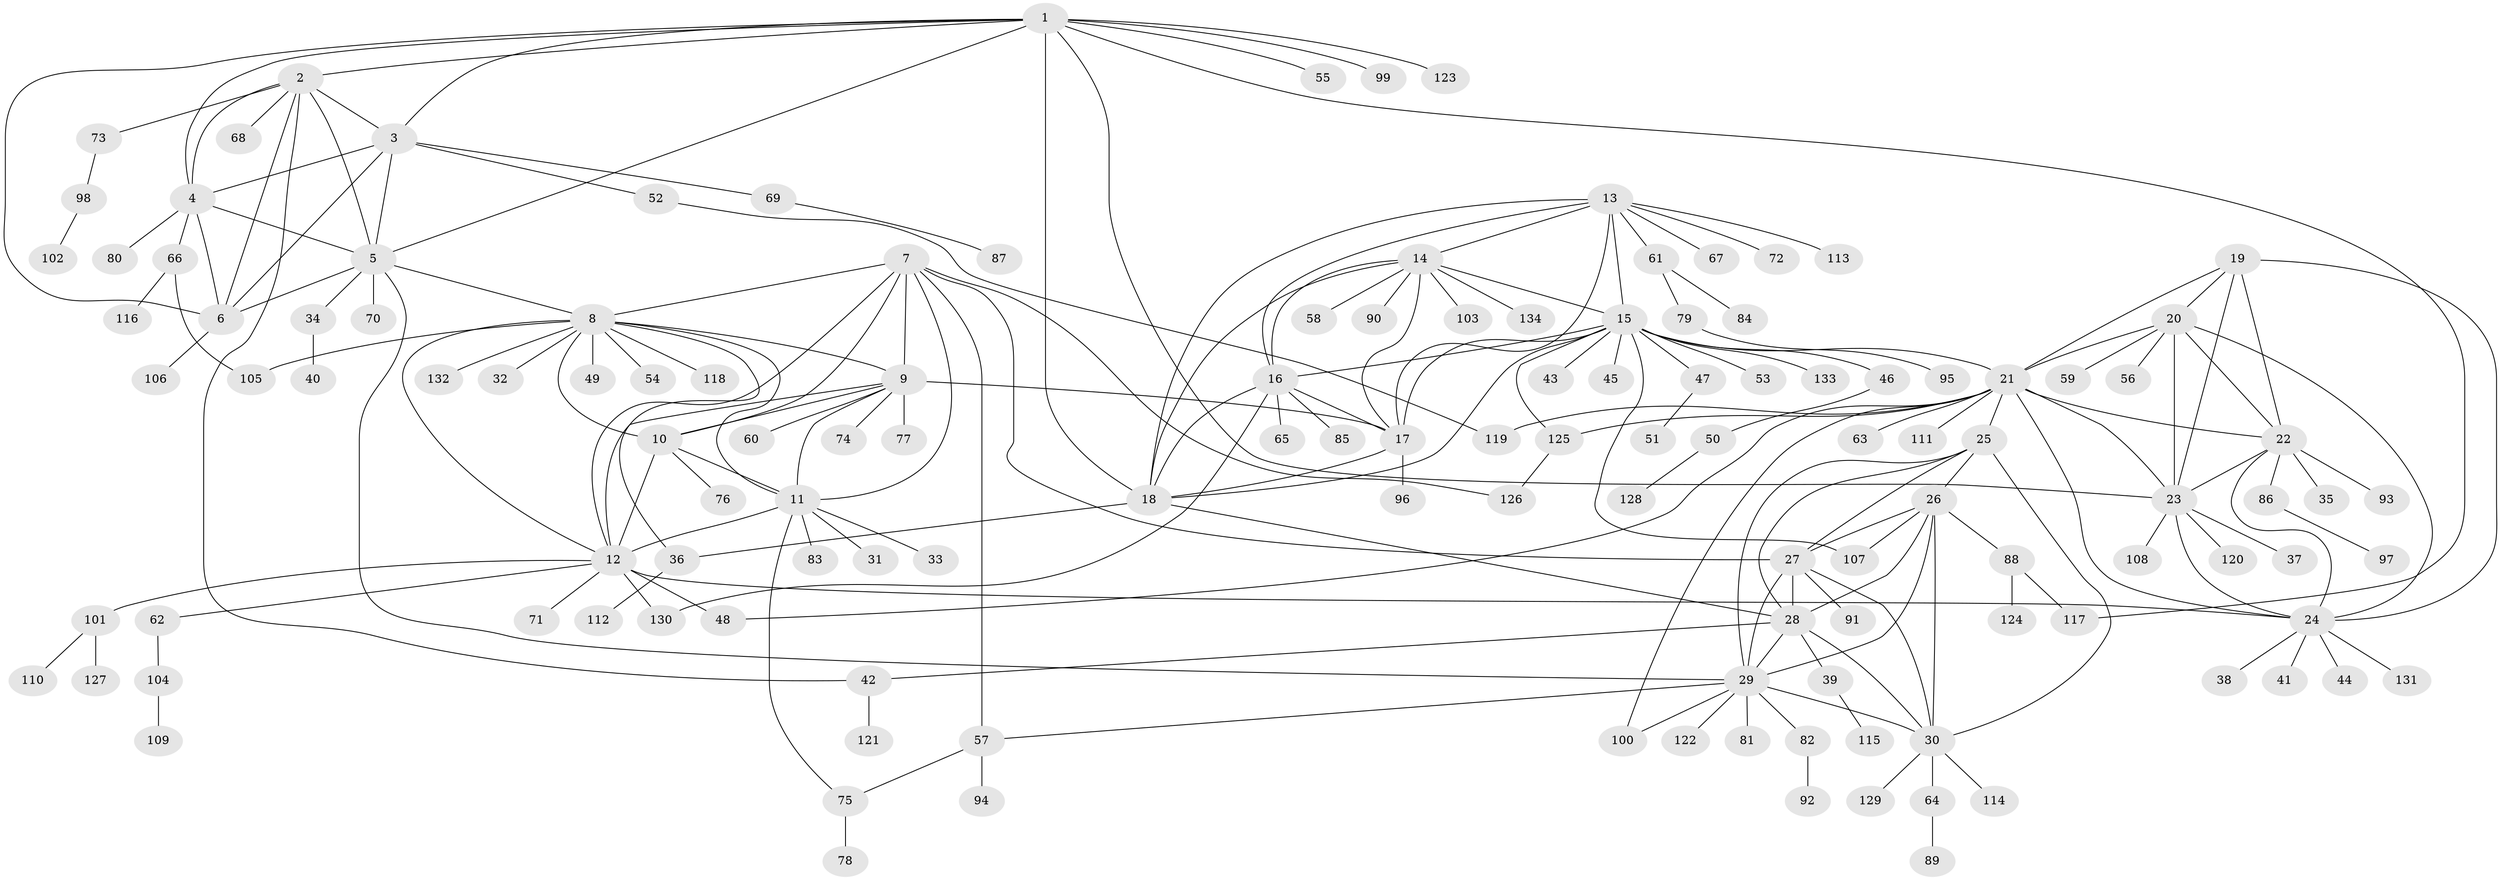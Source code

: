 // coarse degree distribution, {10: 0.009345794392523364, 9: 0.009345794392523364, 6: 0.056074766355140186, 7: 0.037383177570093455, 5: 0.018691588785046728, 13: 0.018691588785046728, 14: 0.018691588785046728, 8: 0.028037383177570093, 12: 0.009345794392523364, 11: 0.009345794392523364, 1: 0.5887850467289719, 2: 0.14953271028037382, 3: 0.04672897196261682}
// Generated by graph-tools (version 1.1) at 2025/52/02/27/25 19:52:14]
// undirected, 134 vertices, 202 edges
graph export_dot {
graph [start="1"]
  node [color=gray90,style=filled];
  1;
  2;
  3;
  4;
  5;
  6;
  7;
  8;
  9;
  10;
  11;
  12;
  13;
  14;
  15;
  16;
  17;
  18;
  19;
  20;
  21;
  22;
  23;
  24;
  25;
  26;
  27;
  28;
  29;
  30;
  31;
  32;
  33;
  34;
  35;
  36;
  37;
  38;
  39;
  40;
  41;
  42;
  43;
  44;
  45;
  46;
  47;
  48;
  49;
  50;
  51;
  52;
  53;
  54;
  55;
  56;
  57;
  58;
  59;
  60;
  61;
  62;
  63;
  64;
  65;
  66;
  67;
  68;
  69;
  70;
  71;
  72;
  73;
  74;
  75;
  76;
  77;
  78;
  79;
  80;
  81;
  82;
  83;
  84;
  85;
  86;
  87;
  88;
  89;
  90;
  91;
  92;
  93;
  94;
  95;
  96;
  97;
  98;
  99;
  100;
  101;
  102;
  103;
  104;
  105;
  106;
  107;
  108;
  109;
  110;
  111;
  112;
  113;
  114;
  115;
  116;
  117;
  118;
  119;
  120;
  121;
  122;
  123;
  124;
  125;
  126;
  127;
  128;
  129;
  130;
  131;
  132;
  133;
  134;
  1 -- 2;
  1 -- 3;
  1 -- 4;
  1 -- 5;
  1 -- 6;
  1 -- 18;
  1 -- 23;
  1 -- 55;
  1 -- 99;
  1 -- 117;
  1 -- 123;
  2 -- 3;
  2 -- 4;
  2 -- 5;
  2 -- 6;
  2 -- 42;
  2 -- 68;
  2 -- 73;
  3 -- 4;
  3 -- 5;
  3 -- 6;
  3 -- 52;
  3 -- 69;
  4 -- 5;
  4 -- 6;
  4 -- 66;
  4 -- 80;
  5 -- 6;
  5 -- 8;
  5 -- 29;
  5 -- 34;
  5 -- 70;
  6 -- 106;
  7 -- 8;
  7 -- 9;
  7 -- 10;
  7 -- 11;
  7 -- 12;
  7 -- 27;
  7 -- 57;
  7 -- 126;
  8 -- 9;
  8 -- 10;
  8 -- 11;
  8 -- 12;
  8 -- 32;
  8 -- 36;
  8 -- 49;
  8 -- 54;
  8 -- 105;
  8 -- 118;
  8 -- 132;
  9 -- 10;
  9 -- 11;
  9 -- 12;
  9 -- 17;
  9 -- 60;
  9 -- 74;
  9 -- 77;
  10 -- 11;
  10 -- 12;
  10 -- 76;
  11 -- 12;
  11 -- 31;
  11 -- 33;
  11 -- 75;
  11 -- 83;
  12 -- 24;
  12 -- 48;
  12 -- 62;
  12 -- 71;
  12 -- 101;
  12 -- 130;
  13 -- 14;
  13 -- 15;
  13 -- 16;
  13 -- 17;
  13 -- 18;
  13 -- 61;
  13 -- 67;
  13 -- 72;
  13 -- 113;
  14 -- 15;
  14 -- 16;
  14 -- 17;
  14 -- 18;
  14 -- 58;
  14 -- 90;
  14 -- 103;
  14 -- 134;
  15 -- 16;
  15 -- 17;
  15 -- 18;
  15 -- 21;
  15 -- 43;
  15 -- 45;
  15 -- 46;
  15 -- 47;
  15 -- 53;
  15 -- 107;
  15 -- 125;
  15 -- 133;
  16 -- 17;
  16 -- 18;
  16 -- 65;
  16 -- 85;
  16 -- 130;
  17 -- 18;
  17 -- 96;
  18 -- 28;
  18 -- 36;
  19 -- 20;
  19 -- 21;
  19 -- 22;
  19 -- 23;
  19 -- 24;
  20 -- 21;
  20 -- 22;
  20 -- 23;
  20 -- 24;
  20 -- 56;
  20 -- 59;
  21 -- 22;
  21 -- 23;
  21 -- 24;
  21 -- 25;
  21 -- 48;
  21 -- 63;
  21 -- 100;
  21 -- 111;
  21 -- 119;
  21 -- 125;
  22 -- 23;
  22 -- 24;
  22 -- 35;
  22 -- 86;
  22 -- 93;
  23 -- 24;
  23 -- 37;
  23 -- 108;
  23 -- 120;
  24 -- 38;
  24 -- 41;
  24 -- 44;
  24 -- 131;
  25 -- 26;
  25 -- 27;
  25 -- 28;
  25 -- 29;
  25 -- 30;
  26 -- 27;
  26 -- 28;
  26 -- 29;
  26 -- 30;
  26 -- 88;
  26 -- 107;
  27 -- 28;
  27 -- 29;
  27 -- 30;
  27 -- 91;
  28 -- 29;
  28 -- 30;
  28 -- 39;
  28 -- 42;
  29 -- 30;
  29 -- 57;
  29 -- 81;
  29 -- 82;
  29 -- 100;
  29 -- 122;
  30 -- 64;
  30 -- 114;
  30 -- 129;
  34 -- 40;
  36 -- 112;
  39 -- 115;
  42 -- 121;
  46 -- 50;
  47 -- 51;
  50 -- 128;
  52 -- 119;
  57 -- 75;
  57 -- 94;
  61 -- 79;
  61 -- 84;
  62 -- 104;
  64 -- 89;
  66 -- 105;
  66 -- 116;
  69 -- 87;
  73 -- 98;
  75 -- 78;
  79 -- 95;
  82 -- 92;
  86 -- 97;
  88 -- 117;
  88 -- 124;
  98 -- 102;
  101 -- 110;
  101 -- 127;
  104 -- 109;
  125 -- 126;
}
